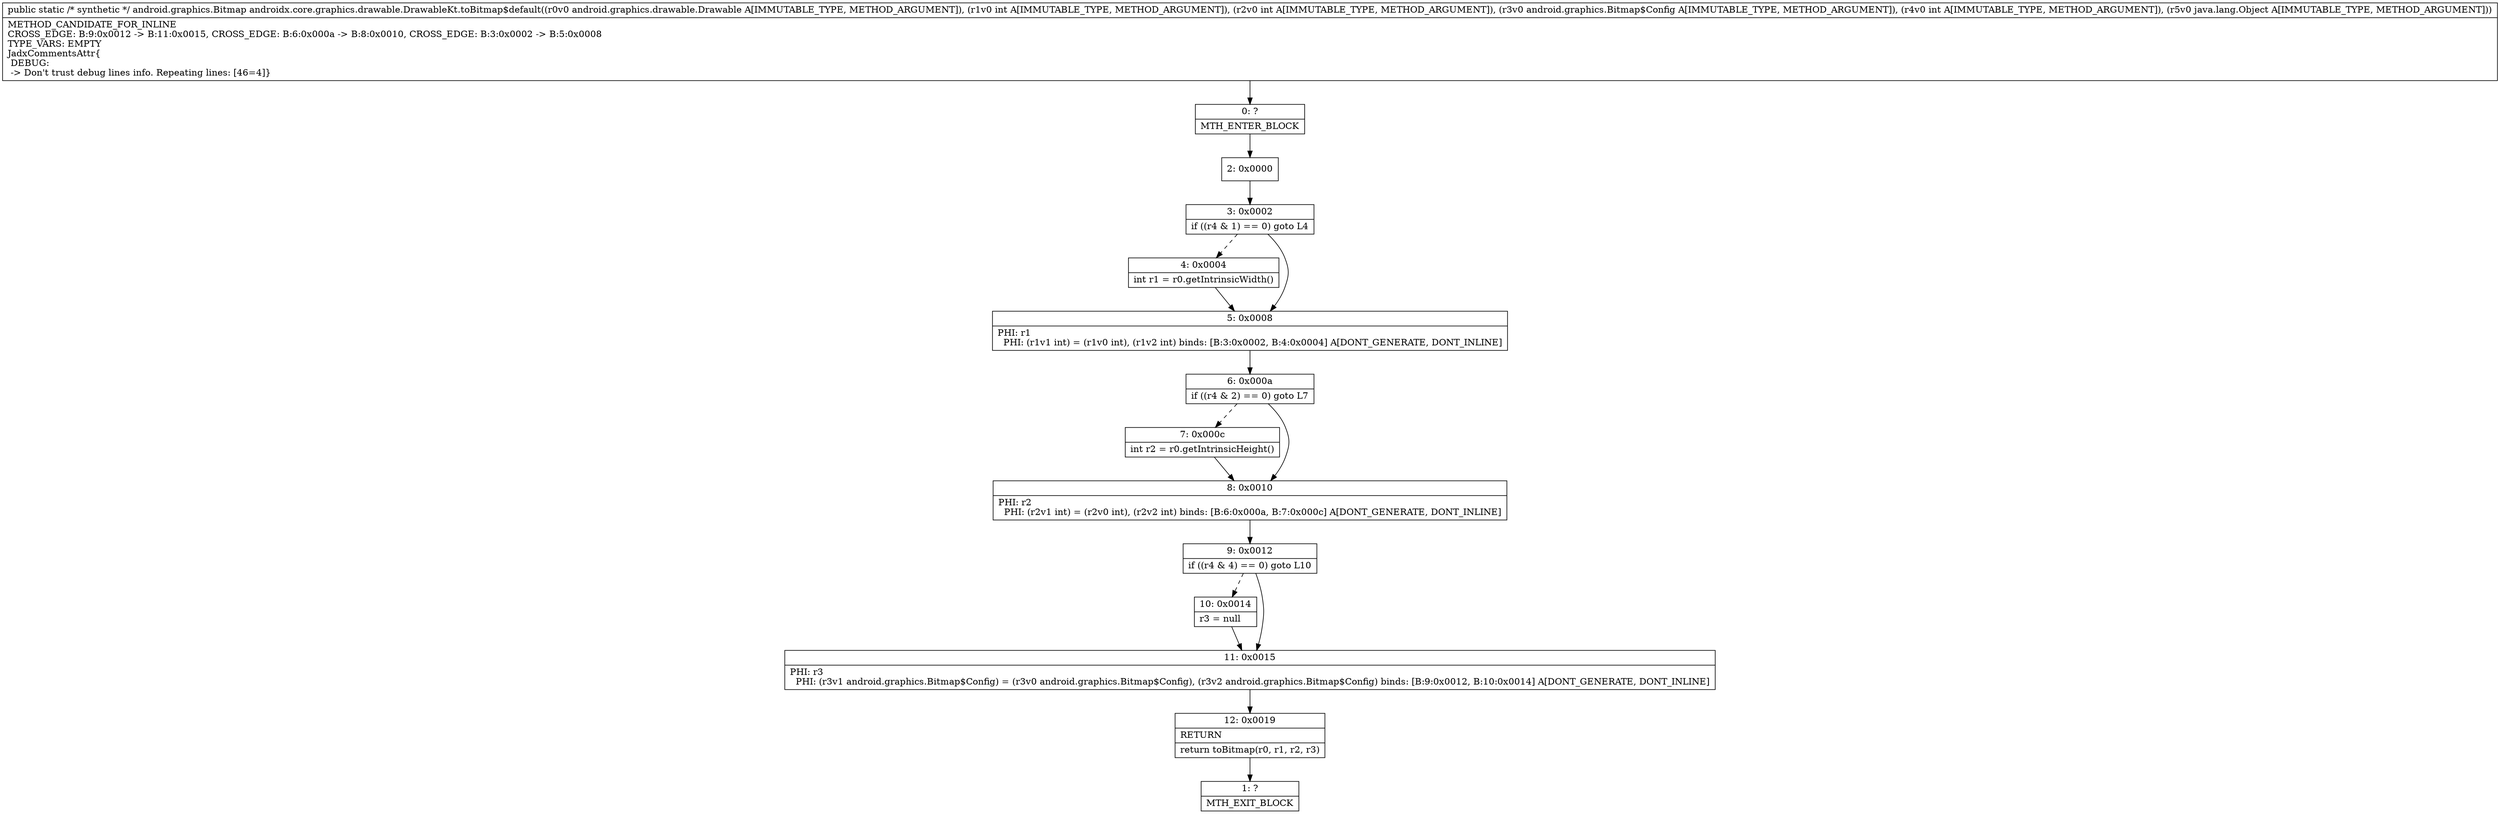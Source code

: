 digraph "CFG forandroidx.core.graphics.drawable.DrawableKt.toBitmap$default(Landroid\/graphics\/drawable\/Drawable;IILandroid\/graphics\/Bitmap$Config;ILjava\/lang\/Object;)Landroid\/graphics\/Bitmap;" {
Node_0 [shape=record,label="{0\:\ ?|MTH_ENTER_BLOCK\l}"];
Node_2 [shape=record,label="{2\:\ 0x0000}"];
Node_3 [shape=record,label="{3\:\ 0x0002|if ((r4 & 1) == 0) goto L4\l}"];
Node_4 [shape=record,label="{4\:\ 0x0004|int r1 = r0.getIntrinsicWidth()\l}"];
Node_5 [shape=record,label="{5\:\ 0x0008|PHI: r1 \l  PHI: (r1v1 int) = (r1v0 int), (r1v2 int) binds: [B:3:0x0002, B:4:0x0004] A[DONT_GENERATE, DONT_INLINE]\l}"];
Node_6 [shape=record,label="{6\:\ 0x000a|if ((r4 & 2) == 0) goto L7\l}"];
Node_7 [shape=record,label="{7\:\ 0x000c|int r2 = r0.getIntrinsicHeight()\l}"];
Node_8 [shape=record,label="{8\:\ 0x0010|PHI: r2 \l  PHI: (r2v1 int) = (r2v0 int), (r2v2 int) binds: [B:6:0x000a, B:7:0x000c] A[DONT_GENERATE, DONT_INLINE]\l}"];
Node_9 [shape=record,label="{9\:\ 0x0012|if ((r4 & 4) == 0) goto L10\l}"];
Node_10 [shape=record,label="{10\:\ 0x0014|r3 = null\l}"];
Node_11 [shape=record,label="{11\:\ 0x0015|PHI: r3 \l  PHI: (r3v1 android.graphics.Bitmap$Config) = (r3v0 android.graphics.Bitmap$Config), (r3v2 android.graphics.Bitmap$Config) binds: [B:9:0x0012, B:10:0x0014] A[DONT_GENERATE, DONT_INLINE]\l}"];
Node_12 [shape=record,label="{12\:\ 0x0019|RETURN\l|return toBitmap(r0, r1, r2, r3)\l}"];
Node_1 [shape=record,label="{1\:\ ?|MTH_EXIT_BLOCK\l}"];
MethodNode[shape=record,label="{public static \/* synthetic *\/ android.graphics.Bitmap androidx.core.graphics.drawable.DrawableKt.toBitmap$default((r0v0 android.graphics.drawable.Drawable A[IMMUTABLE_TYPE, METHOD_ARGUMENT]), (r1v0 int A[IMMUTABLE_TYPE, METHOD_ARGUMENT]), (r2v0 int A[IMMUTABLE_TYPE, METHOD_ARGUMENT]), (r3v0 android.graphics.Bitmap$Config A[IMMUTABLE_TYPE, METHOD_ARGUMENT]), (r4v0 int A[IMMUTABLE_TYPE, METHOD_ARGUMENT]), (r5v0 java.lang.Object A[IMMUTABLE_TYPE, METHOD_ARGUMENT]))  | METHOD_CANDIDATE_FOR_INLINE\lCROSS_EDGE: B:9:0x0012 \-\> B:11:0x0015, CROSS_EDGE: B:6:0x000a \-\> B:8:0x0010, CROSS_EDGE: B:3:0x0002 \-\> B:5:0x0008\lTYPE_VARS: EMPTY\lJadxCommentsAttr\{\l DEBUG: \l \-\> Don't trust debug lines info. Repeating lines: [46=4]\}\l}"];
MethodNode -> Node_0;Node_0 -> Node_2;
Node_2 -> Node_3;
Node_3 -> Node_4[style=dashed];
Node_3 -> Node_5;
Node_4 -> Node_5;
Node_5 -> Node_6;
Node_6 -> Node_7[style=dashed];
Node_6 -> Node_8;
Node_7 -> Node_8;
Node_8 -> Node_9;
Node_9 -> Node_10[style=dashed];
Node_9 -> Node_11;
Node_10 -> Node_11;
Node_11 -> Node_12;
Node_12 -> Node_1;
}

